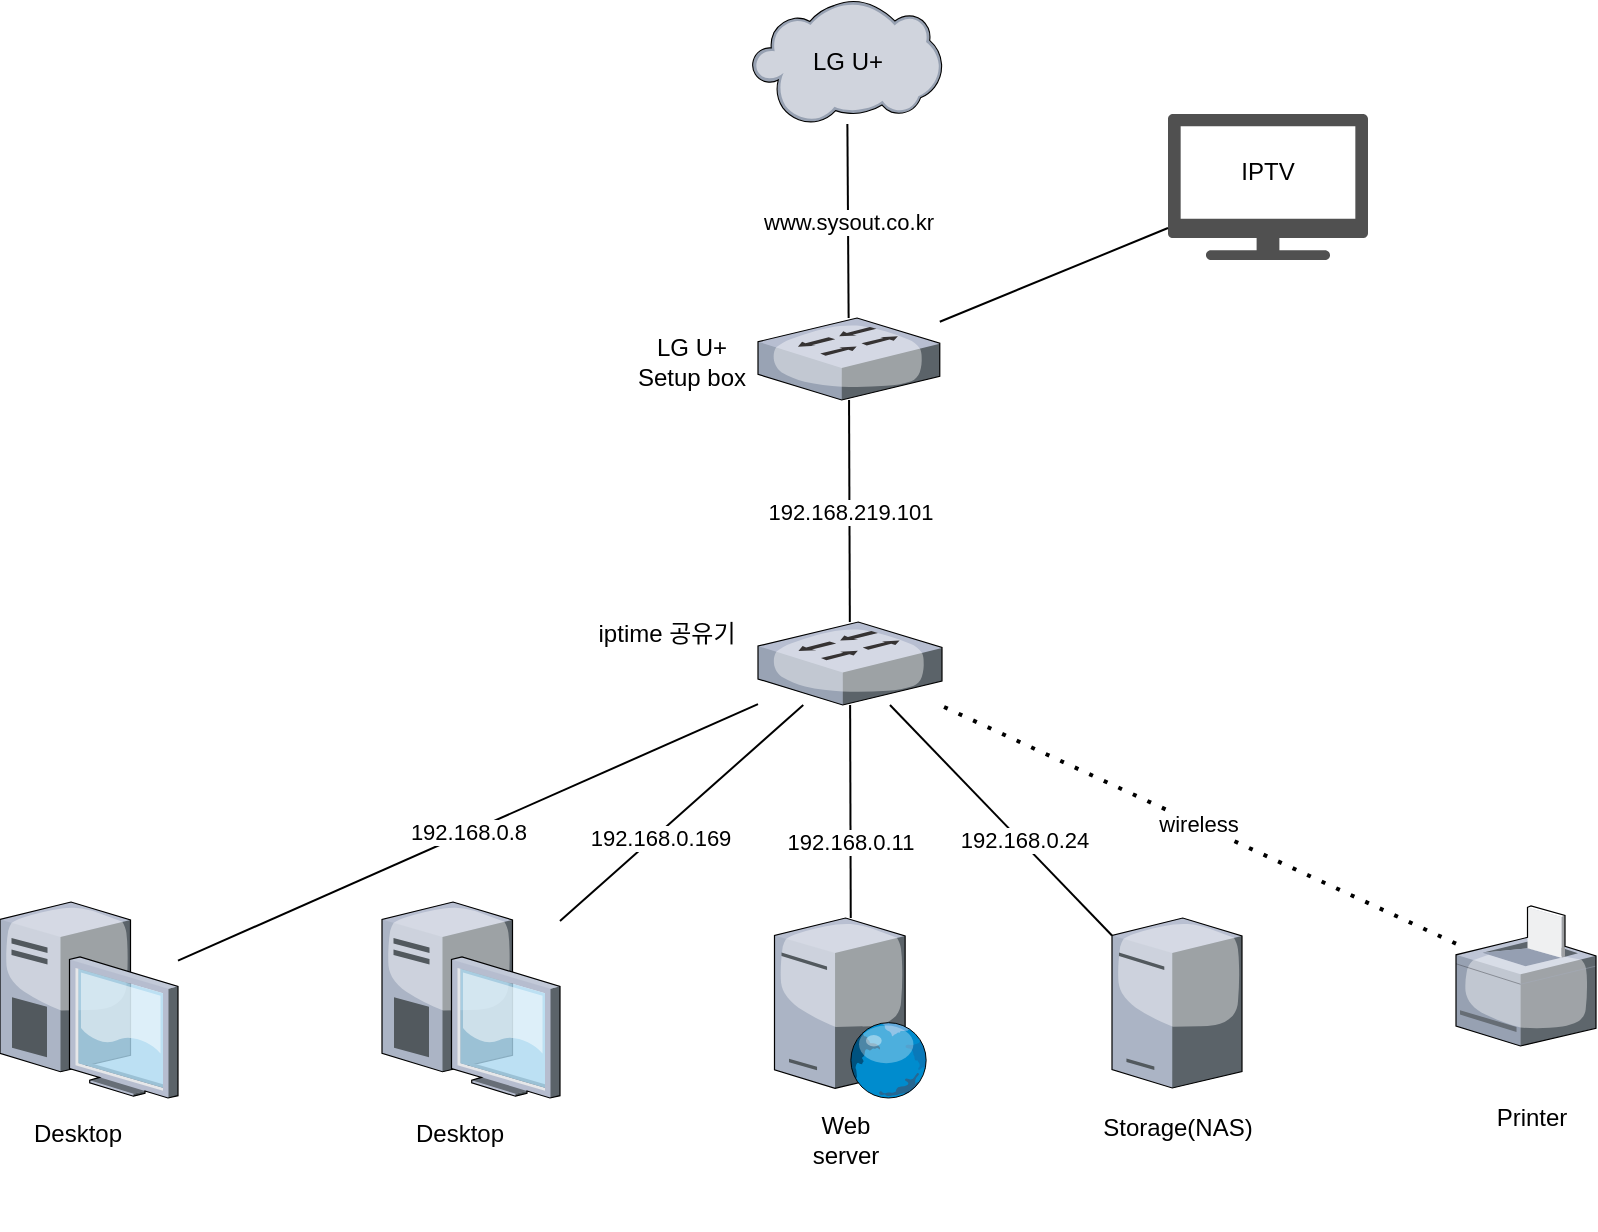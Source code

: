 <mxfile version="20.8.1" type="github">
  <diagram id="BKLO1MrvmtN2BAcoRKVE" name="페이지-1">
    <mxGraphModel dx="426" dy="484" grid="0" gridSize="10" guides="1" tooltips="1" connect="1" arrows="1" fold="1" page="0" pageScale="1" pageWidth="827" pageHeight="1169" math="0" shadow="0">
      <root>
        <mxCell id="0" />
        <mxCell id="1" parent="0" />
        <mxCell id="hJ5rBvPLKfv1xUt1mGZE-10" value="www.sysout.co.kr" style="endArrow=none;html=1;rounded=0;" parent="1" source="hJ5rBvPLKfv1xUt1mGZE-12" target="hJ5rBvPLKfv1xUt1mGZE-7" edge="1">
          <mxGeometry width="50" height="50" relative="1" as="geometry">
            <mxPoint x="904.795" y="294" as="sourcePoint" />
            <mxPoint x="1096" y="286" as="targetPoint" />
          </mxGeometry>
        </mxCell>
        <mxCell id="hJ5rBvPLKfv1xUt1mGZE-14" value="" style="group" parent="1" vertex="1" connectable="0">
          <mxGeometry x="856" y="132" width="95" height="62" as="geometry" />
        </mxCell>
        <mxCell id="hJ5rBvPLKfv1xUt1mGZE-7" value="" style="verticalLabelPosition=bottom;sketch=0;aspect=fixed;html=1;verticalAlign=top;strokeColor=none;align=center;outlineConnect=0;shape=mxgraph.citrix.cloud;" parent="hJ5rBvPLKfv1xUt1mGZE-14" vertex="1">
          <mxGeometry width="95" height="62" as="geometry" />
        </mxCell>
        <mxCell id="hJ5rBvPLKfv1xUt1mGZE-8" value="LG U+" style="text;html=1;strokeColor=none;fillColor=none;align=center;verticalAlign=middle;whiteSpace=wrap;rounded=0;" parent="hJ5rBvPLKfv1xUt1mGZE-14" vertex="1">
          <mxGeometry x="17.5" y="16" width="60" height="30" as="geometry" />
        </mxCell>
        <mxCell id="Q5w5XCZClIvIg0f_T_nR-5" value="192.168.219.101" style="endArrow=none;html=1;rounded=0;" edge="1" parent="1" source="Q5w5XCZClIvIg0f_T_nR-3" target="hJ5rBvPLKfv1xUt1mGZE-12">
          <mxGeometry width="50" height="50" relative="1" as="geometry">
            <mxPoint x="1005" y="393" as="sourcePoint" />
            <mxPoint x="1055" y="343" as="targetPoint" />
          </mxGeometry>
        </mxCell>
        <mxCell id="Q5w5XCZClIvIg0f_T_nR-9" value="" style="group" vertex="1" connectable="0" parent="1">
          <mxGeometry x="1064" y="189" width="100" height="73" as="geometry" />
        </mxCell>
        <mxCell id="Q5w5XCZClIvIg0f_T_nR-4" value="" style="sketch=0;pointerEvents=1;shadow=0;dashed=0;html=1;strokeColor=none;fillColor=#505050;labelPosition=center;verticalLabelPosition=bottom;verticalAlign=top;outlineConnect=0;align=center;shape=mxgraph.office.devices.tv;" vertex="1" parent="Q5w5XCZClIvIg0f_T_nR-9">
          <mxGeometry width="100" height="73" as="geometry" />
        </mxCell>
        <mxCell id="Q5w5XCZClIvIg0f_T_nR-8" value="IPTV" style="text;html=1;strokeColor=none;fillColor=none;align=center;verticalAlign=middle;whiteSpace=wrap;rounded=0;" vertex="1" parent="Q5w5XCZClIvIg0f_T_nR-9">
          <mxGeometry x="20" y="14" width="60" height="30" as="geometry" />
        </mxCell>
        <mxCell id="Q5w5XCZClIvIg0f_T_nR-10" value="" style="endArrow=none;html=1;rounded=0;" edge="1" parent="1" source="hJ5rBvPLKfv1xUt1mGZE-12" target="Q5w5XCZClIvIg0f_T_nR-4">
          <mxGeometry width="50" height="50" relative="1" as="geometry">
            <mxPoint x="1005" y="309" as="sourcePoint" />
            <mxPoint x="1055" y="259" as="targetPoint" />
          </mxGeometry>
        </mxCell>
        <mxCell id="Q5w5XCZClIvIg0f_T_nR-27" value="192.168.0.11" style="endArrow=none;html=1;rounded=0;" edge="1" parent="1" source="Q5w5XCZClIvIg0f_T_nR-15" target="Q5w5XCZClIvIg0f_T_nR-3">
          <mxGeometry x="-0.286" width="50" height="50" relative="1" as="geometry">
            <mxPoint x="1007" y="558" as="sourcePoint" />
            <mxPoint x="1057" y="508" as="targetPoint" />
            <mxPoint as="offset" />
          </mxGeometry>
        </mxCell>
        <mxCell id="Q5w5XCZClIvIg0f_T_nR-28" value="" style="verticalLabelPosition=bottom;sketch=0;aspect=fixed;html=1;verticalAlign=top;strokeColor=none;align=center;outlineConnect=0;shape=mxgraph.citrix.desktop;" vertex="1" parent="1">
          <mxGeometry x="671" y="583" width="89" height="98" as="geometry" />
        </mxCell>
        <mxCell id="Q5w5XCZClIvIg0f_T_nR-30" value="" style="group" vertex="1" connectable="0" parent="1">
          <mxGeometry x="867.25" y="591" width="76.5" height="156" as="geometry" />
        </mxCell>
        <mxCell id="Q5w5XCZClIvIg0f_T_nR-16" value="Web&lt;br&gt;server" style="text;html=1;strokeColor=none;fillColor=none;align=center;verticalAlign=middle;whiteSpace=wrap;rounded=0;" vertex="1" parent="Q5w5XCZClIvIg0f_T_nR-30">
          <mxGeometry x="5.75" y="96" width="60" height="30" as="geometry" />
        </mxCell>
        <mxCell id="Q5w5XCZClIvIg0f_T_nR-15" value="" style="verticalLabelPosition=bottom;sketch=0;aspect=fixed;html=1;verticalAlign=top;strokeColor=none;align=center;outlineConnect=0;shape=mxgraph.citrix.web_server;" vertex="1" parent="Q5w5XCZClIvIg0f_T_nR-30">
          <mxGeometry width="76.5" height="90" as="geometry" />
        </mxCell>
        <mxCell id="Q5w5XCZClIvIg0f_T_nR-31" value="Desktop" style="text;html=1;strokeColor=none;fillColor=none;align=center;verticalAlign=middle;whiteSpace=wrap;rounded=0;" vertex="1" parent="1">
          <mxGeometry x="680" y="684" width="60" height="30" as="geometry" />
        </mxCell>
        <mxCell id="Q5w5XCZClIvIg0f_T_nR-33" value="" style="verticalLabelPosition=bottom;sketch=0;aspect=fixed;html=1;verticalAlign=top;strokeColor=none;align=center;outlineConnect=0;shape=mxgraph.citrix.desktop;" vertex="1" parent="1">
          <mxGeometry x="480" y="583" width="89" height="98" as="geometry" />
        </mxCell>
        <mxCell id="Q5w5XCZClIvIg0f_T_nR-34" value="Desktop" style="text;html=1;strokeColor=none;fillColor=none;align=center;verticalAlign=middle;whiteSpace=wrap;rounded=0;" vertex="1" parent="1">
          <mxGeometry x="489" y="684" width="60" height="30" as="geometry" />
        </mxCell>
        <mxCell id="Q5w5XCZClIvIg0f_T_nR-36" value="" style="verticalLabelPosition=bottom;sketch=0;aspect=fixed;html=1;verticalAlign=top;strokeColor=none;align=center;outlineConnect=0;shape=mxgraph.citrix.tower_server;" vertex="1" parent="1">
          <mxGeometry x="1036" y="591" width="65" height="85" as="geometry" />
        </mxCell>
        <mxCell id="Q5w5XCZClIvIg0f_T_nR-37" value="Storage(NAS)" style="text;html=1;strokeColor=none;fillColor=none;align=center;verticalAlign=middle;whiteSpace=wrap;rounded=0;" vertex="1" parent="1">
          <mxGeometry x="1038.5" y="681" width="60" height="30" as="geometry" />
        </mxCell>
        <mxCell id="Q5w5XCZClIvIg0f_T_nR-39" value="192.168.0.169" style="endArrow=none;html=1;rounded=0;" edge="1" parent="1" source="Q5w5XCZClIvIg0f_T_nR-28" target="Q5w5XCZClIvIg0f_T_nR-3">
          <mxGeometry x="-0.202" y="-2" width="50" height="50" relative="1" as="geometry">
            <mxPoint x="762" y="610" as="sourcePoint" />
            <mxPoint x="812" y="560" as="targetPoint" />
            <mxPoint as="offset" />
          </mxGeometry>
        </mxCell>
        <mxCell id="Q5w5XCZClIvIg0f_T_nR-40" value="192.168.0.8" style="endArrow=none;html=1;rounded=0;" edge="1" parent="1" source="Q5w5XCZClIvIg0f_T_nR-33" target="Q5w5XCZClIvIg0f_T_nR-3">
          <mxGeometry width="50" height="50" relative="1" as="geometry">
            <mxPoint x="770" y="602.49" as="sourcePoint" />
            <mxPoint x="891.629" y="494.5" as="targetPoint" />
          </mxGeometry>
        </mxCell>
        <mxCell id="Q5w5XCZClIvIg0f_T_nR-1" value="" style="group" vertex="1" connectable="0" parent="1">
          <mxGeometry x="859" y="443" width="92" height="74.5" as="geometry" />
        </mxCell>
        <mxCell id="Q5w5XCZClIvIg0f_T_nR-3" value="" style="verticalLabelPosition=bottom;sketch=0;aspect=fixed;html=1;verticalAlign=top;strokeColor=none;align=center;outlineConnect=0;shape=mxgraph.citrix.switch;" vertex="1" parent="Q5w5XCZClIvIg0f_T_nR-1">
          <mxGeometry width="92" height="41.5" as="geometry" />
        </mxCell>
        <mxCell id="Q5w5XCZClIvIg0f_T_nR-42" value="192.168.0.24" style="endArrow=none;html=1;rounded=0;" edge="1" parent="1" source="Q5w5XCZClIvIg0f_T_nR-36" target="Q5w5XCZClIvIg0f_T_nR-3">
          <mxGeometry x="-0.189" y="-1" width="50" height="50" relative="1" as="geometry">
            <mxPoint x="762" y="610" as="sourcePoint" />
            <mxPoint x="812" y="560" as="targetPoint" />
            <mxPoint as="offset" />
          </mxGeometry>
        </mxCell>
        <mxCell id="Q5w5XCZClIvIg0f_T_nR-43" value="" style="verticalLabelPosition=bottom;sketch=0;aspect=fixed;html=1;verticalAlign=top;strokeColor=none;align=center;outlineConnect=0;shape=mxgraph.citrix.printer;" vertex="1" parent="1">
          <mxGeometry x="1208" y="585" width="70" height="70" as="geometry" />
        </mxCell>
        <mxCell id="Q5w5XCZClIvIg0f_T_nR-44" value="wireless" style="endArrow=none;dashed=1;html=1;dashPattern=1 3;strokeWidth=2;rounded=0;" edge="1" parent="1" source="Q5w5XCZClIvIg0f_T_nR-43" target="Q5w5XCZClIvIg0f_T_nR-3">
          <mxGeometry width="50" height="50" relative="1" as="geometry">
            <mxPoint x="989" y="640" as="sourcePoint" />
            <mxPoint x="1039" y="590" as="targetPoint" />
          </mxGeometry>
        </mxCell>
        <mxCell id="Q5w5XCZClIvIg0f_T_nR-45" value="Printer" style="text;html=1;strokeColor=none;fillColor=none;align=center;verticalAlign=middle;whiteSpace=wrap;rounded=0;" vertex="1" parent="1">
          <mxGeometry x="1216" y="676" width="60" height="30" as="geometry" />
        </mxCell>
        <mxCell id="Q5w5XCZClIvIg0f_T_nR-2" value="iptime&amp;nbsp;공유기" style="text;html=1;strokeColor=none;fillColor=none;align=center;verticalAlign=middle;whiteSpace=wrap;rounded=0;" vertex="1" parent="1">
          <mxGeometry x="774" y="434" width="79" height="30" as="geometry" />
        </mxCell>
        <mxCell id="hJ5rBvPLKfv1xUt1mGZE-13" value="" style="group" parent="1" vertex="1" connectable="0">
          <mxGeometry x="859" y="291" width="92" height="79" as="geometry" />
        </mxCell>
        <mxCell id="hJ5rBvPLKfv1xUt1mGZE-12" value="" style="verticalLabelPosition=bottom;sketch=0;aspect=fixed;html=1;verticalAlign=top;strokeColor=none;align=center;outlineConnect=0;shape=mxgraph.citrix.switch;" parent="hJ5rBvPLKfv1xUt1mGZE-13" vertex="1">
          <mxGeometry width="90.89" height="41" as="geometry" />
        </mxCell>
        <mxCell id="hJ5rBvPLKfv1xUt1mGZE-9" value="LG U+ Setup box" style="text;html=1;strokeColor=none;fillColor=none;align=center;verticalAlign=middle;whiteSpace=wrap;rounded=0;" parent="1" vertex="1">
          <mxGeometry x="796" y="297.097" width="60" height="31.812" as="geometry" />
        </mxCell>
      </root>
    </mxGraphModel>
  </diagram>
</mxfile>
